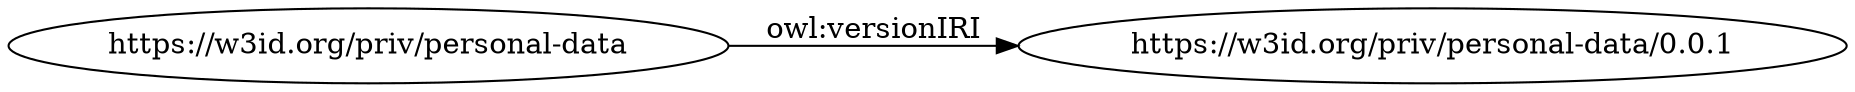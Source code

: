 digraph ar2dtool_diagram { 
rankdir=LR;
size="1501"
	"https://w3id.org/priv/personal-data" -> "https://w3id.org/priv/personal-data/0.0.1" [ label = "owl:versionIRI" ];

}
